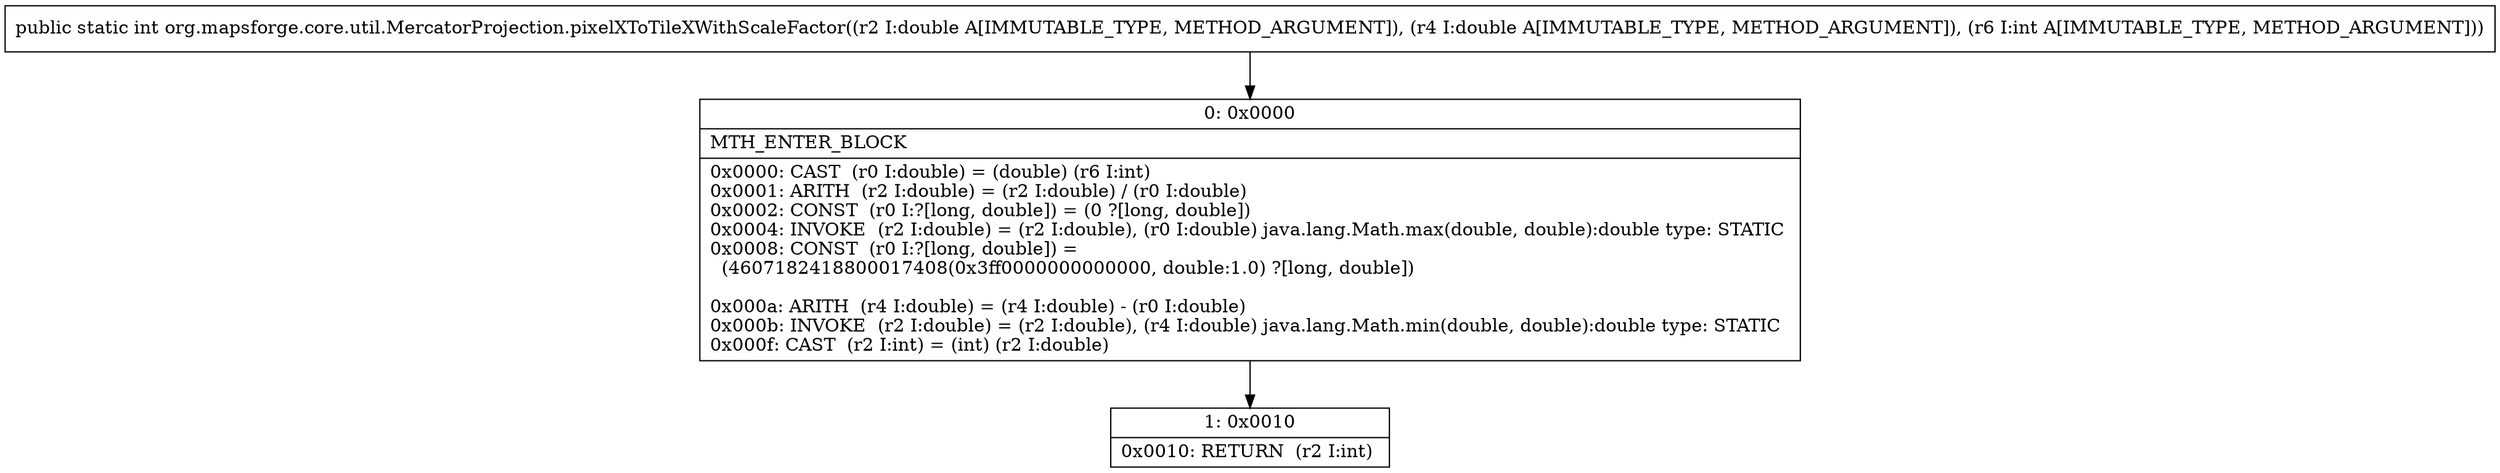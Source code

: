 digraph "CFG fororg.mapsforge.core.util.MercatorProjection.pixelXToTileXWithScaleFactor(DDI)I" {
Node_0 [shape=record,label="{0\:\ 0x0000|MTH_ENTER_BLOCK\l|0x0000: CAST  (r0 I:double) = (double) (r6 I:int) \l0x0001: ARITH  (r2 I:double) = (r2 I:double) \/ (r0 I:double) \l0x0002: CONST  (r0 I:?[long, double]) = (0 ?[long, double]) \l0x0004: INVOKE  (r2 I:double) = (r2 I:double), (r0 I:double) java.lang.Math.max(double, double):double type: STATIC \l0x0008: CONST  (r0 I:?[long, double]) = \l  (4607182418800017408(0x3ff0000000000000, double:1.0) ?[long, double])\l \l0x000a: ARITH  (r4 I:double) = (r4 I:double) \- (r0 I:double) \l0x000b: INVOKE  (r2 I:double) = (r2 I:double), (r4 I:double) java.lang.Math.min(double, double):double type: STATIC \l0x000f: CAST  (r2 I:int) = (int) (r2 I:double) \l}"];
Node_1 [shape=record,label="{1\:\ 0x0010|0x0010: RETURN  (r2 I:int) \l}"];
MethodNode[shape=record,label="{public static int org.mapsforge.core.util.MercatorProjection.pixelXToTileXWithScaleFactor((r2 I:double A[IMMUTABLE_TYPE, METHOD_ARGUMENT]), (r4 I:double A[IMMUTABLE_TYPE, METHOD_ARGUMENT]), (r6 I:int A[IMMUTABLE_TYPE, METHOD_ARGUMENT])) }"];
MethodNode -> Node_0;
Node_0 -> Node_1;
}

